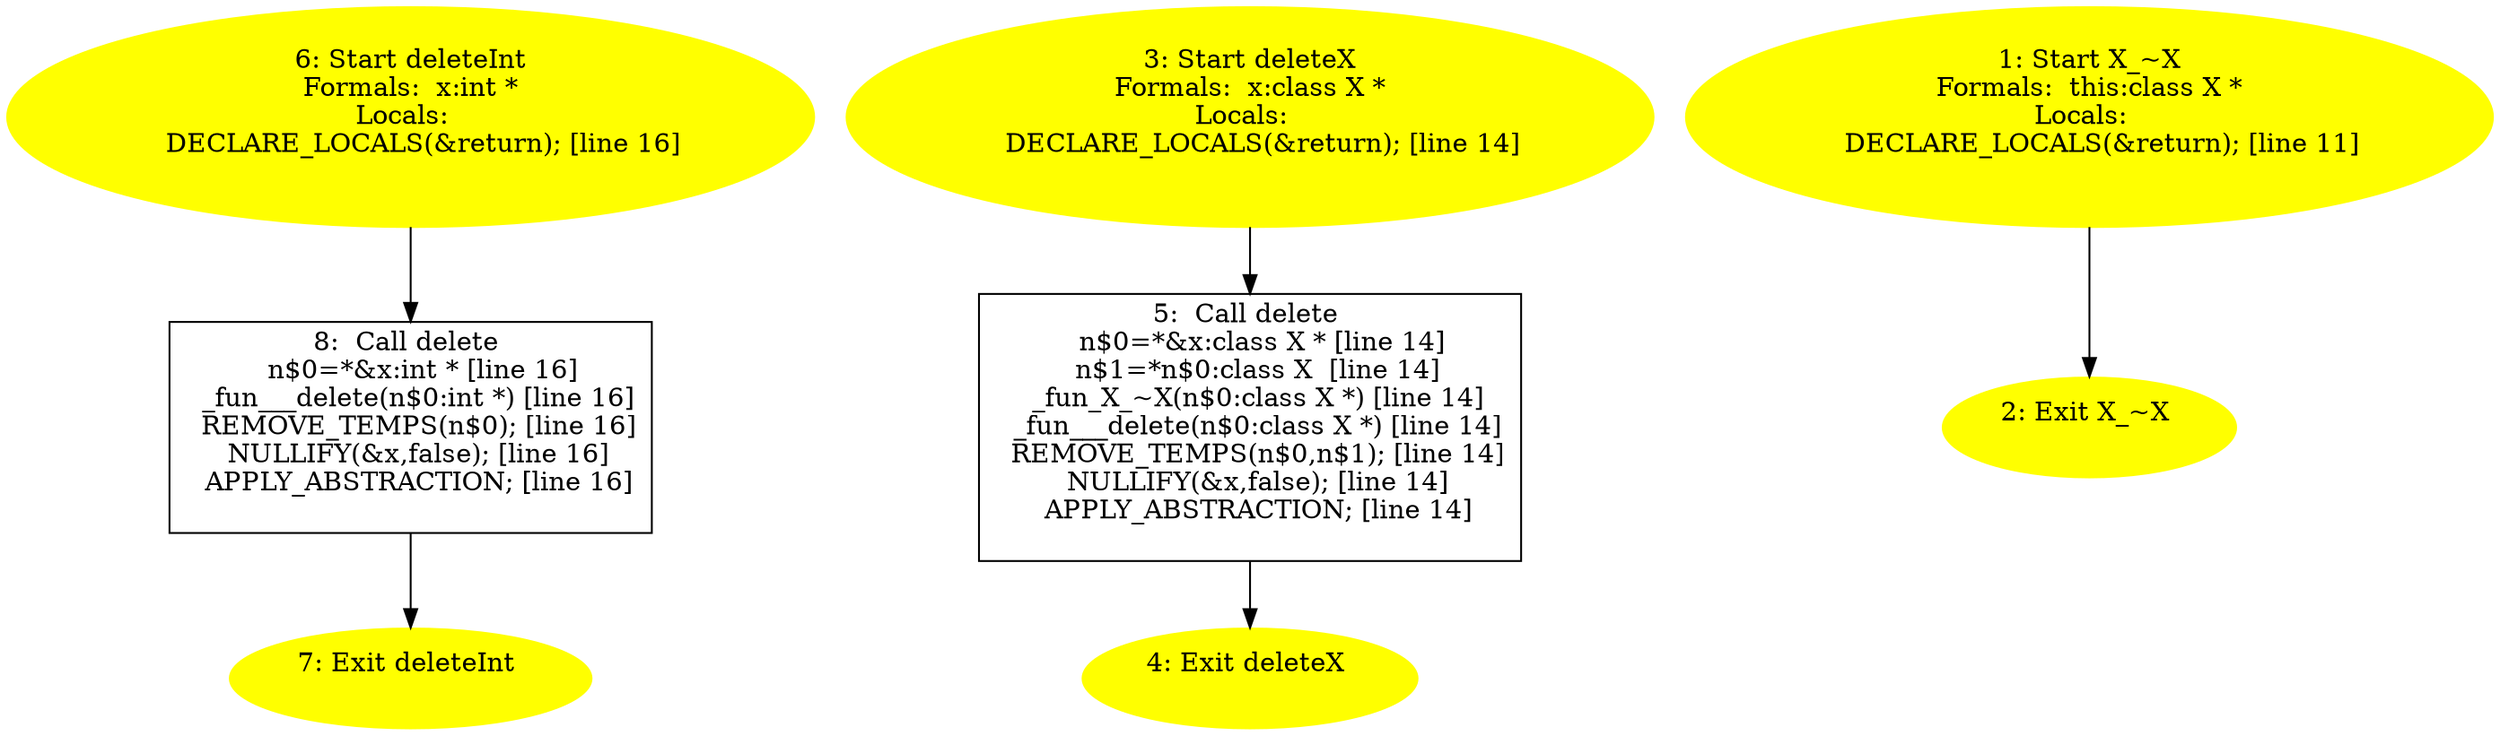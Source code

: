digraph iCFG {
8 [label="8:  Call delete \n   n$0=*&x:int * [line 16]\n  _fun___delete(n$0:int *) [line 16]\n  REMOVE_TEMPS(n$0); [line 16]\n  NULLIFY(&x,false); [line 16]\n  APPLY_ABSTRACTION; [line 16]\n " shape="box"]
	

	 8 -> 7 ;
7 [label="7: Exit deleteInt \n  " color=yellow style=filled]
	

6 [label="6: Start deleteInt\nFormals:  x:int *\nLocals:  \n   DECLARE_LOCALS(&return); [line 16]\n " color=yellow style=filled]
	

	 6 -> 8 ;
5 [label="5:  Call delete \n   n$0=*&x:class X * [line 14]\n  n$1=*n$0:class X  [line 14]\n  _fun_X_~X(n$0:class X *) [line 14]\n  _fun___delete(n$0:class X *) [line 14]\n  REMOVE_TEMPS(n$0,n$1); [line 14]\n  NULLIFY(&x,false); [line 14]\n  APPLY_ABSTRACTION; [line 14]\n " shape="box"]
	

	 5 -> 4 ;
4 [label="4: Exit deleteX \n  " color=yellow style=filled]
	

3 [label="3: Start deleteX\nFormals:  x:class X *\nLocals:  \n   DECLARE_LOCALS(&return); [line 14]\n " color=yellow style=filled]
	

	 3 -> 5 ;
2 [label="2: Exit X_~X \n  " color=yellow style=filled]
	

1 [label="1: Start X_~X\nFormals:  this:class X *\nLocals:  \n   DECLARE_LOCALS(&return); [line 11]\n " color=yellow style=filled]
	

	 1 -> 2 ;
}

